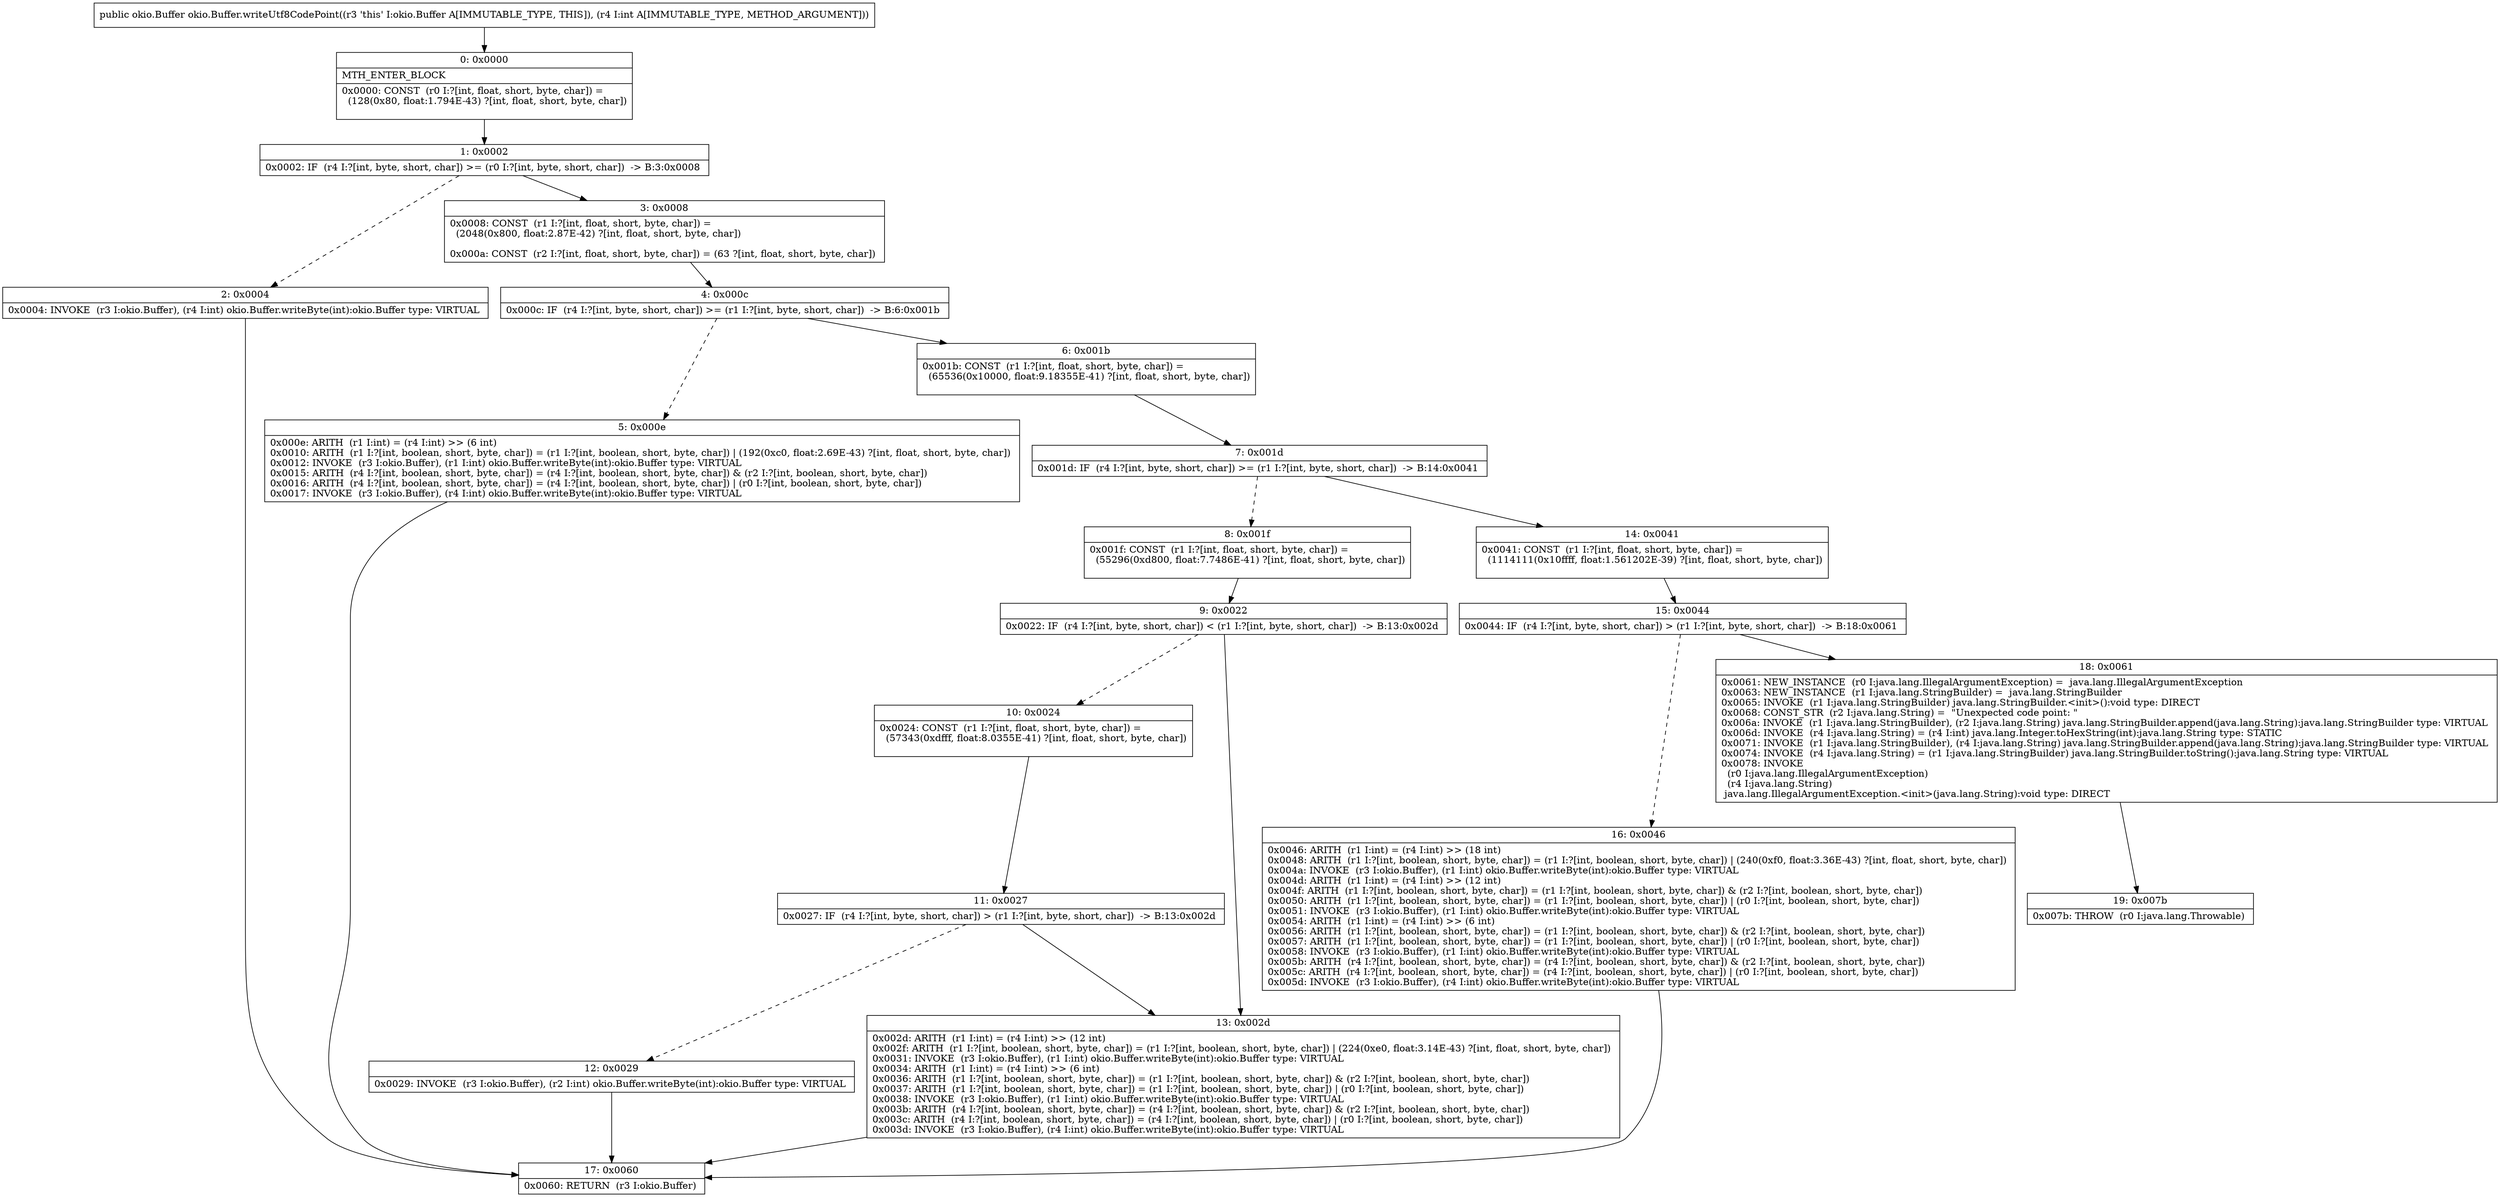 digraph "CFG forokio.Buffer.writeUtf8CodePoint(I)Lokio\/Buffer;" {
Node_0 [shape=record,label="{0\:\ 0x0000|MTH_ENTER_BLOCK\l|0x0000: CONST  (r0 I:?[int, float, short, byte, char]) = \l  (128(0x80, float:1.794E\-43) ?[int, float, short, byte, char])\l \l}"];
Node_1 [shape=record,label="{1\:\ 0x0002|0x0002: IF  (r4 I:?[int, byte, short, char]) \>= (r0 I:?[int, byte, short, char])  \-\> B:3:0x0008 \l}"];
Node_2 [shape=record,label="{2\:\ 0x0004|0x0004: INVOKE  (r3 I:okio.Buffer), (r4 I:int) okio.Buffer.writeByte(int):okio.Buffer type: VIRTUAL \l}"];
Node_3 [shape=record,label="{3\:\ 0x0008|0x0008: CONST  (r1 I:?[int, float, short, byte, char]) = \l  (2048(0x800, float:2.87E\-42) ?[int, float, short, byte, char])\l \l0x000a: CONST  (r2 I:?[int, float, short, byte, char]) = (63 ?[int, float, short, byte, char]) \l}"];
Node_4 [shape=record,label="{4\:\ 0x000c|0x000c: IF  (r4 I:?[int, byte, short, char]) \>= (r1 I:?[int, byte, short, char])  \-\> B:6:0x001b \l}"];
Node_5 [shape=record,label="{5\:\ 0x000e|0x000e: ARITH  (r1 I:int) = (r4 I:int) \>\> (6 int) \l0x0010: ARITH  (r1 I:?[int, boolean, short, byte, char]) = (r1 I:?[int, boolean, short, byte, char]) \| (192(0xc0, float:2.69E\-43) ?[int, float, short, byte, char]) \l0x0012: INVOKE  (r3 I:okio.Buffer), (r1 I:int) okio.Buffer.writeByte(int):okio.Buffer type: VIRTUAL \l0x0015: ARITH  (r4 I:?[int, boolean, short, byte, char]) = (r4 I:?[int, boolean, short, byte, char]) & (r2 I:?[int, boolean, short, byte, char]) \l0x0016: ARITH  (r4 I:?[int, boolean, short, byte, char]) = (r4 I:?[int, boolean, short, byte, char]) \| (r0 I:?[int, boolean, short, byte, char]) \l0x0017: INVOKE  (r3 I:okio.Buffer), (r4 I:int) okio.Buffer.writeByte(int):okio.Buffer type: VIRTUAL \l}"];
Node_6 [shape=record,label="{6\:\ 0x001b|0x001b: CONST  (r1 I:?[int, float, short, byte, char]) = \l  (65536(0x10000, float:9.18355E\-41) ?[int, float, short, byte, char])\l \l}"];
Node_7 [shape=record,label="{7\:\ 0x001d|0x001d: IF  (r4 I:?[int, byte, short, char]) \>= (r1 I:?[int, byte, short, char])  \-\> B:14:0x0041 \l}"];
Node_8 [shape=record,label="{8\:\ 0x001f|0x001f: CONST  (r1 I:?[int, float, short, byte, char]) = \l  (55296(0xd800, float:7.7486E\-41) ?[int, float, short, byte, char])\l \l}"];
Node_9 [shape=record,label="{9\:\ 0x0022|0x0022: IF  (r4 I:?[int, byte, short, char]) \< (r1 I:?[int, byte, short, char])  \-\> B:13:0x002d \l}"];
Node_10 [shape=record,label="{10\:\ 0x0024|0x0024: CONST  (r1 I:?[int, float, short, byte, char]) = \l  (57343(0xdfff, float:8.0355E\-41) ?[int, float, short, byte, char])\l \l}"];
Node_11 [shape=record,label="{11\:\ 0x0027|0x0027: IF  (r4 I:?[int, byte, short, char]) \> (r1 I:?[int, byte, short, char])  \-\> B:13:0x002d \l}"];
Node_12 [shape=record,label="{12\:\ 0x0029|0x0029: INVOKE  (r3 I:okio.Buffer), (r2 I:int) okio.Buffer.writeByte(int):okio.Buffer type: VIRTUAL \l}"];
Node_13 [shape=record,label="{13\:\ 0x002d|0x002d: ARITH  (r1 I:int) = (r4 I:int) \>\> (12 int) \l0x002f: ARITH  (r1 I:?[int, boolean, short, byte, char]) = (r1 I:?[int, boolean, short, byte, char]) \| (224(0xe0, float:3.14E\-43) ?[int, float, short, byte, char]) \l0x0031: INVOKE  (r3 I:okio.Buffer), (r1 I:int) okio.Buffer.writeByte(int):okio.Buffer type: VIRTUAL \l0x0034: ARITH  (r1 I:int) = (r4 I:int) \>\> (6 int) \l0x0036: ARITH  (r1 I:?[int, boolean, short, byte, char]) = (r1 I:?[int, boolean, short, byte, char]) & (r2 I:?[int, boolean, short, byte, char]) \l0x0037: ARITH  (r1 I:?[int, boolean, short, byte, char]) = (r1 I:?[int, boolean, short, byte, char]) \| (r0 I:?[int, boolean, short, byte, char]) \l0x0038: INVOKE  (r3 I:okio.Buffer), (r1 I:int) okio.Buffer.writeByte(int):okio.Buffer type: VIRTUAL \l0x003b: ARITH  (r4 I:?[int, boolean, short, byte, char]) = (r4 I:?[int, boolean, short, byte, char]) & (r2 I:?[int, boolean, short, byte, char]) \l0x003c: ARITH  (r4 I:?[int, boolean, short, byte, char]) = (r4 I:?[int, boolean, short, byte, char]) \| (r0 I:?[int, boolean, short, byte, char]) \l0x003d: INVOKE  (r3 I:okio.Buffer), (r4 I:int) okio.Buffer.writeByte(int):okio.Buffer type: VIRTUAL \l}"];
Node_14 [shape=record,label="{14\:\ 0x0041|0x0041: CONST  (r1 I:?[int, float, short, byte, char]) = \l  (1114111(0x10ffff, float:1.561202E\-39) ?[int, float, short, byte, char])\l \l}"];
Node_15 [shape=record,label="{15\:\ 0x0044|0x0044: IF  (r4 I:?[int, byte, short, char]) \> (r1 I:?[int, byte, short, char])  \-\> B:18:0x0061 \l}"];
Node_16 [shape=record,label="{16\:\ 0x0046|0x0046: ARITH  (r1 I:int) = (r4 I:int) \>\> (18 int) \l0x0048: ARITH  (r1 I:?[int, boolean, short, byte, char]) = (r1 I:?[int, boolean, short, byte, char]) \| (240(0xf0, float:3.36E\-43) ?[int, float, short, byte, char]) \l0x004a: INVOKE  (r3 I:okio.Buffer), (r1 I:int) okio.Buffer.writeByte(int):okio.Buffer type: VIRTUAL \l0x004d: ARITH  (r1 I:int) = (r4 I:int) \>\> (12 int) \l0x004f: ARITH  (r1 I:?[int, boolean, short, byte, char]) = (r1 I:?[int, boolean, short, byte, char]) & (r2 I:?[int, boolean, short, byte, char]) \l0x0050: ARITH  (r1 I:?[int, boolean, short, byte, char]) = (r1 I:?[int, boolean, short, byte, char]) \| (r0 I:?[int, boolean, short, byte, char]) \l0x0051: INVOKE  (r3 I:okio.Buffer), (r1 I:int) okio.Buffer.writeByte(int):okio.Buffer type: VIRTUAL \l0x0054: ARITH  (r1 I:int) = (r4 I:int) \>\> (6 int) \l0x0056: ARITH  (r1 I:?[int, boolean, short, byte, char]) = (r1 I:?[int, boolean, short, byte, char]) & (r2 I:?[int, boolean, short, byte, char]) \l0x0057: ARITH  (r1 I:?[int, boolean, short, byte, char]) = (r1 I:?[int, boolean, short, byte, char]) \| (r0 I:?[int, boolean, short, byte, char]) \l0x0058: INVOKE  (r3 I:okio.Buffer), (r1 I:int) okio.Buffer.writeByte(int):okio.Buffer type: VIRTUAL \l0x005b: ARITH  (r4 I:?[int, boolean, short, byte, char]) = (r4 I:?[int, boolean, short, byte, char]) & (r2 I:?[int, boolean, short, byte, char]) \l0x005c: ARITH  (r4 I:?[int, boolean, short, byte, char]) = (r4 I:?[int, boolean, short, byte, char]) \| (r0 I:?[int, boolean, short, byte, char]) \l0x005d: INVOKE  (r3 I:okio.Buffer), (r4 I:int) okio.Buffer.writeByte(int):okio.Buffer type: VIRTUAL \l}"];
Node_17 [shape=record,label="{17\:\ 0x0060|0x0060: RETURN  (r3 I:okio.Buffer) \l}"];
Node_18 [shape=record,label="{18\:\ 0x0061|0x0061: NEW_INSTANCE  (r0 I:java.lang.IllegalArgumentException) =  java.lang.IllegalArgumentException \l0x0063: NEW_INSTANCE  (r1 I:java.lang.StringBuilder) =  java.lang.StringBuilder \l0x0065: INVOKE  (r1 I:java.lang.StringBuilder) java.lang.StringBuilder.\<init\>():void type: DIRECT \l0x0068: CONST_STR  (r2 I:java.lang.String) =  \"Unexpected code point: \" \l0x006a: INVOKE  (r1 I:java.lang.StringBuilder), (r2 I:java.lang.String) java.lang.StringBuilder.append(java.lang.String):java.lang.StringBuilder type: VIRTUAL \l0x006d: INVOKE  (r4 I:java.lang.String) = (r4 I:int) java.lang.Integer.toHexString(int):java.lang.String type: STATIC \l0x0071: INVOKE  (r1 I:java.lang.StringBuilder), (r4 I:java.lang.String) java.lang.StringBuilder.append(java.lang.String):java.lang.StringBuilder type: VIRTUAL \l0x0074: INVOKE  (r4 I:java.lang.String) = (r1 I:java.lang.StringBuilder) java.lang.StringBuilder.toString():java.lang.String type: VIRTUAL \l0x0078: INVOKE  \l  (r0 I:java.lang.IllegalArgumentException)\l  (r4 I:java.lang.String)\l java.lang.IllegalArgumentException.\<init\>(java.lang.String):void type: DIRECT \l}"];
Node_19 [shape=record,label="{19\:\ 0x007b|0x007b: THROW  (r0 I:java.lang.Throwable) \l}"];
MethodNode[shape=record,label="{public okio.Buffer okio.Buffer.writeUtf8CodePoint((r3 'this' I:okio.Buffer A[IMMUTABLE_TYPE, THIS]), (r4 I:int A[IMMUTABLE_TYPE, METHOD_ARGUMENT])) }"];
MethodNode -> Node_0;
Node_0 -> Node_1;
Node_1 -> Node_2[style=dashed];
Node_1 -> Node_3;
Node_2 -> Node_17;
Node_3 -> Node_4;
Node_4 -> Node_5[style=dashed];
Node_4 -> Node_6;
Node_5 -> Node_17;
Node_6 -> Node_7;
Node_7 -> Node_8[style=dashed];
Node_7 -> Node_14;
Node_8 -> Node_9;
Node_9 -> Node_10[style=dashed];
Node_9 -> Node_13;
Node_10 -> Node_11;
Node_11 -> Node_12[style=dashed];
Node_11 -> Node_13;
Node_12 -> Node_17;
Node_13 -> Node_17;
Node_14 -> Node_15;
Node_15 -> Node_16[style=dashed];
Node_15 -> Node_18;
Node_16 -> Node_17;
Node_18 -> Node_19;
}

